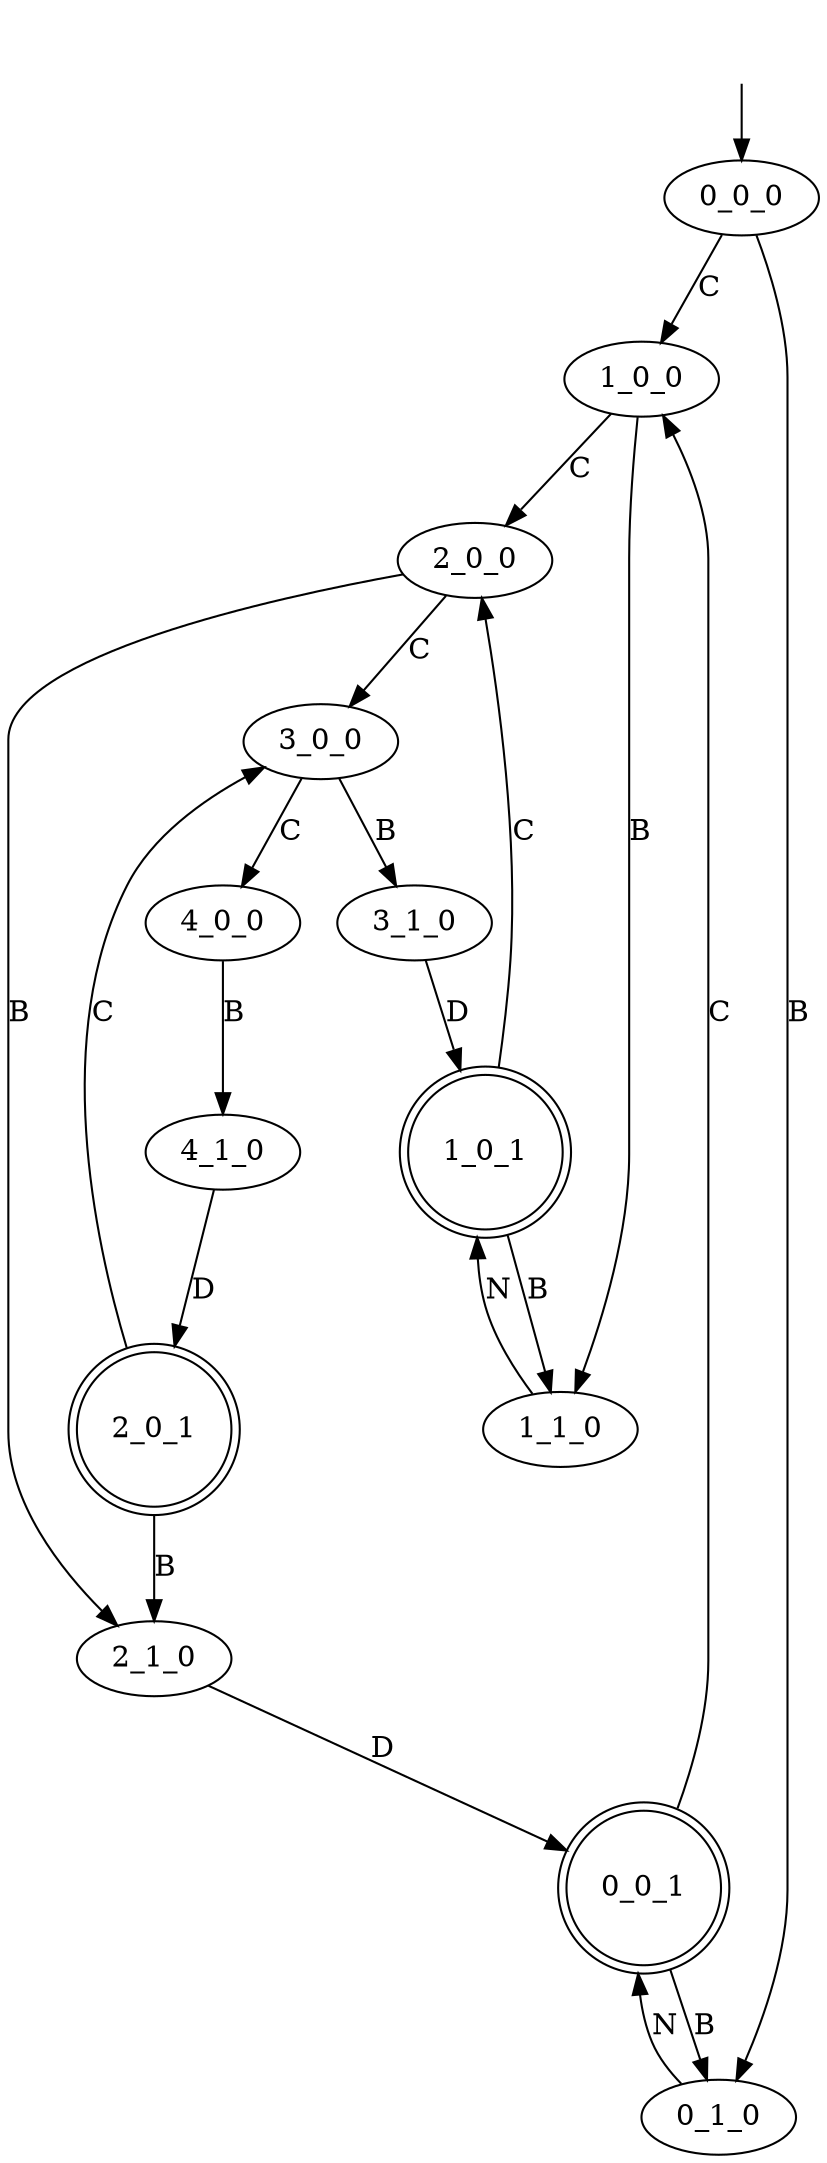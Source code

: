 digraph M_new {
"0_0_0" [label="0_0_0"];
"1_0_0" [label="1_0_0"];
"2_0_0" [label="2_0_0"];
"3_0_0" [label="3_0_0"];
"4_0_0" [label="4_0_0"];
"4_1_0" [label="4_1_0"];
"2_0_1" [label="2_0_1", shape=doublecircle];
"2_1_0" [label="2_1_0"];
"0_0_1" [label="0_0_1", shape=doublecircle];
"0_1_0" [label="0_1_0"];
"3_1_0" [label="3_1_0"];
"1_0_1" [label="1_0_1", shape=doublecircle];
"1_1_0" [label="1_1_0"];
"0_0_0" -> "1_0_0"  [label="C"];
"0_0_0" -> "0_1_0"  [label="B"];
"1_0_0" -> "2_0_0"  [label="C"];
"1_0_0" -> "1_1_0"  [label="B"];
"2_0_0" -> "3_0_0"  [label="C"];
"2_0_0" -> "2_1_0"  [label="B"];
"3_0_0" -> "4_0_0"  [label="C"];
"3_0_0" -> "3_1_0"  [label="B"];
"4_0_0" -> "4_1_0"  [label="B"];
"4_1_0" -> "2_0_1"  [label="D"];
"2_0_1" -> "3_0_0"  [label="C"];
"2_0_1" -> "2_1_0"  [label="B"];
"2_1_0" -> "0_0_1"  [label="D"];
"0_0_1" -> "1_0_0"  [label="C"];
"0_0_1" -> "0_1_0"  [label="B"];
"0_1_0" -> "0_0_1"  [label="N"];
"3_1_0" -> "1_0_1"  [label="D"];
"1_0_1" -> "2_0_0"  [label="C"];
"1_0_1" -> "1_1_0"  [label="B"];
"1_1_0" -> "1_0_1"  [label="N"];
__start0 [label="", shape=none];
__start0 -> "0_0_0"  [label=""];
}
